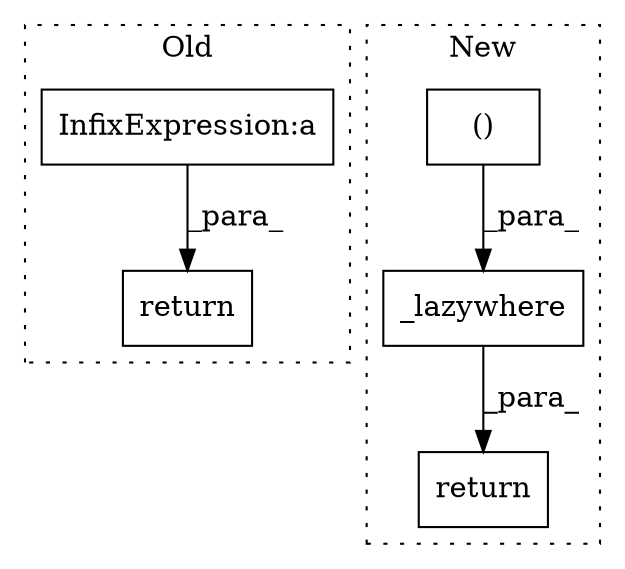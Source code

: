 digraph G {
subgraph cluster0 {
1 [label="return" a="41" s="35528" l="7" shape="box"];
5 [label="InfixExpression:a" a="27" s="35498" l="3" shape="box"];
label = "Old";
style="dotted";
}
subgraph cluster1 {
2 [label="_lazywhere" a="32" s="35811,35890" l="11,1" shape="box"];
3 [label="()" a="106" s="35834" l="25" shape="box"];
4 [label="return" a="41" s="35804" l="7" shape="box"];
label = "New";
style="dotted";
}
2 -> 4 [label="_para_"];
3 -> 2 [label="_para_"];
5 -> 1 [label="_para_"];
}